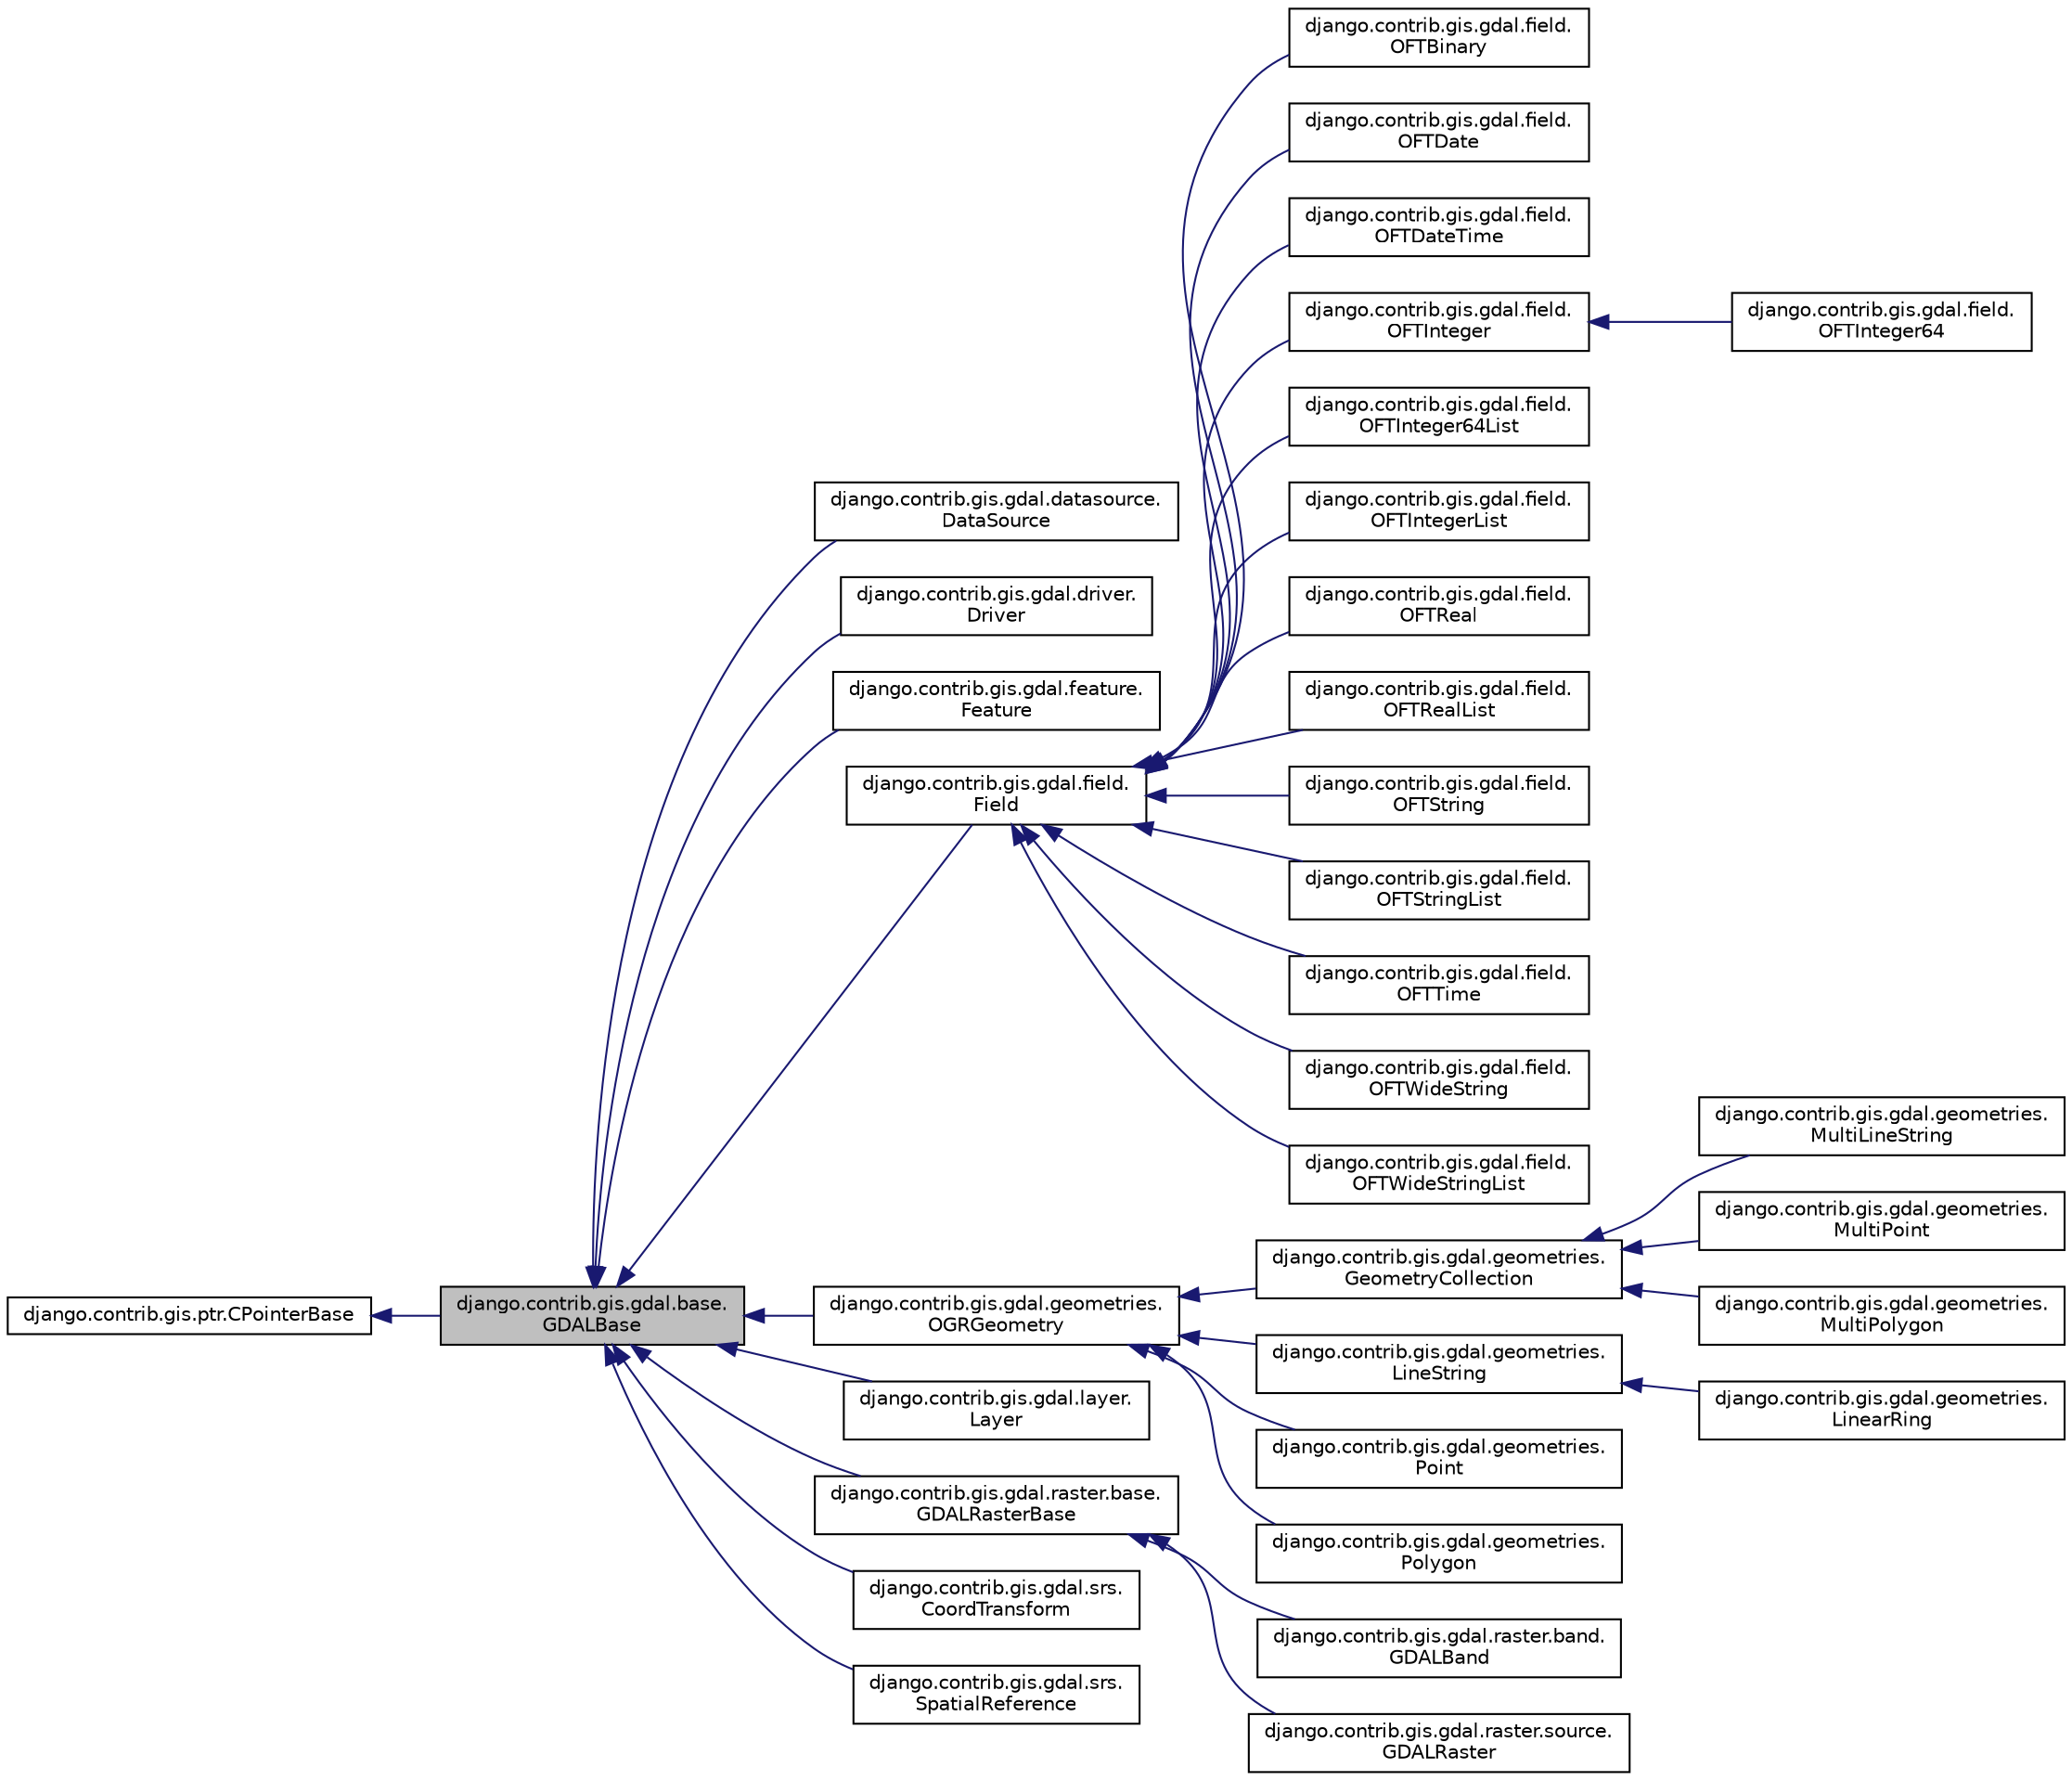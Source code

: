 digraph "django.contrib.gis.gdal.base.GDALBase"
{
 // LATEX_PDF_SIZE
  edge [fontname="Helvetica",fontsize="10",labelfontname="Helvetica",labelfontsize="10"];
  node [fontname="Helvetica",fontsize="10",shape=record];
  rankdir="LR";
  Node1 [label="django.contrib.gis.gdal.base.\lGDALBase",height=0.2,width=0.4,color="black", fillcolor="grey75", style="filled", fontcolor="black",tooltip=" "];
  Node2 -> Node1 [dir="back",color="midnightblue",fontsize="10",style="solid",fontname="Helvetica"];
  Node2 [label="django.contrib.gis.ptr.CPointerBase",height=0.2,width=0.4,color="black", fillcolor="white", style="filled",URL="$da/dc5/classdjango_1_1contrib_1_1gis_1_1ptr_1_1_c_pointer_base.html",tooltip=" "];
  Node1 -> Node3 [dir="back",color="midnightblue",fontsize="10",style="solid",fontname="Helvetica"];
  Node3 [label="django.contrib.gis.gdal.datasource.\lDataSource",height=0.2,width=0.4,color="black", fillcolor="white", style="filled",URL="$db/d7b/classdjango_1_1contrib_1_1gis_1_1gdal_1_1datasource_1_1_data_source.html",tooltip=" "];
  Node1 -> Node4 [dir="back",color="midnightblue",fontsize="10",style="solid",fontname="Helvetica"];
  Node4 [label="django.contrib.gis.gdal.driver.\lDriver",height=0.2,width=0.4,color="black", fillcolor="white", style="filled",URL="$d5/df2/classdjango_1_1contrib_1_1gis_1_1gdal_1_1driver_1_1_driver.html",tooltip=" "];
  Node1 -> Node5 [dir="back",color="midnightblue",fontsize="10",style="solid",fontname="Helvetica"];
  Node5 [label="django.contrib.gis.gdal.feature.\lFeature",height=0.2,width=0.4,color="black", fillcolor="white", style="filled",URL="$db/d34/classdjango_1_1contrib_1_1gis_1_1gdal_1_1feature_1_1_feature.html",tooltip=" "];
  Node1 -> Node6 [dir="back",color="midnightblue",fontsize="10",style="solid",fontname="Helvetica"];
  Node6 [label="django.contrib.gis.gdal.field.\lField",height=0.2,width=0.4,color="black", fillcolor="white", style="filled",URL="$d8/d65/classdjango_1_1contrib_1_1gis_1_1gdal_1_1field_1_1_field.html",tooltip=" "];
  Node6 -> Node7 [dir="back",color="midnightblue",fontsize="10",style="solid",fontname="Helvetica"];
  Node7 [label="django.contrib.gis.gdal.field.\lOFTBinary",height=0.2,width=0.4,color="black", fillcolor="white", style="filled",URL="$dd/d7d/classdjango_1_1contrib_1_1gis_1_1gdal_1_1field_1_1_o_f_t_binary.html",tooltip=" "];
  Node6 -> Node8 [dir="back",color="midnightblue",fontsize="10",style="solid",fontname="Helvetica"];
  Node8 [label="django.contrib.gis.gdal.field.\lOFTDate",height=0.2,width=0.4,color="black", fillcolor="white", style="filled",URL="$db/dd9/classdjango_1_1contrib_1_1gis_1_1gdal_1_1field_1_1_o_f_t_date.html",tooltip=" "];
  Node6 -> Node9 [dir="back",color="midnightblue",fontsize="10",style="solid",fontname="Helvetica"];
  Node9 [label="django.contrib.gis.gdal.field.\lOFTDateTime",height=0.2,width=0.4,color="black", fillcolor="white", style="filled",URL="$d7/dca/classdjango_1_1contrib_1_1gis_1_1gdal_1_1field_1_1_o_f_t_date_time.html",tooltip=" "];
  Node6 -> Node10 [dir="back",color="midnightblue",fontsize="10",style="solid",fontname="Helvetica"];
  Node10 [label="django.contrib.gis.gdal.field.\lOFTInteger",height=0.2,width=0.4,color="black", fillcolor="white", style="filled",URL="$d9/d05/classdjango_1_1contrib_1_1gis_1_1gdal_1_1field_1_1_o_f_t_integer.html",tooltip=" "];
  Node10 -> Node11 [dir="back",color="midnightblue",fontsize="10",style="solid",fontname="Helvetica"];
  Node11 [label="django.contrib.gis.gdal.field.\lOFTInteger64",height=0.2,width=0.4,color="black", fillcolor="white", style="filled",URL="$d8/d1f/classdjango_1_1contrib_1_1gis_1_1gdal_1_1field_1_1_o_f_t_integer64.html",tooltip=" "];
  Node6 -> Node12 [dir="back",color="midnightblue",fontsize="10",style="solid",fontname="Helvetica"];
  Node12 [label="django.contrib.gis.gdal.field.\lOFTInteger64List",height=0.2,width=0.4,color="black", fillcolor="white", style="filled",URL="$df/dac/classdjango_1_1contrib_1_1gis_1_1gdal_1_1field_1_1_o_f_t_integer64_list.html",tooltip=" "];
  Node6 -> Node13 [dir="back",color="midnightblue",fontsize="10",style="solid",fontname="Helvetica"];
  Node13 [label="django.contrib.gis.gdal.field.\lOFTIntegerList",height=0.2,width=0.4,color="black", fillcolor="white", style="filled",URL="$da/d2f/classdjango_1_1contrib_1_1gis_1_1gdal_1_1field_1_1_o_f_t_integer_list.html",tooltip=" "];
  Node6 -> Node14 [dir="back",color="midnightblue",fontsize="10",style="solid",fontname="Helvetica"];
  Node14 [label="django.contrib.gis.gdal.field.\lOFTReal",height=0.2,width=0.4,color="black", fillcolor="white", style="filled",URL="$d8/d01/classdjango_1_1contrib_1_1gis_1_1gdal_1_1field_1_1_o_f_t_real.html",tooltip=" "];
  Node6 -> Node15 [dir="back",color="midnightblue",fontsize="10",style="solid",fontname="Helvetica"];
  Node15 [label="django.contrib.gis.gdal.field.\lOFTRealList",height=0.2,width=0.4,color="black", fillcolor="white", style="filled",URL="$d5/dee/classdjango_1_1contrib_1_1gis_1_1gdal_1_1field_1_1_o_f_t_real_list.html",tooltip=" "];
  Node6 -> Node16 [dir="back",color="midnightblue",fontsize="10",style="solid",fontname="Helvetica"];
  Node16 [label="django.contrib.gis.gdal.field.\lOFTString",height=0.2,width=0.4,color="black", fillcolor="white", style="filled",URL="$d3/dfb/classdjango_1_1contrib_1_1gis_1_1gdal_1_1field_1_1_o_f_t_string.html",tooltip=" "];
  Node6 -> Node17 [dir="back",color="midnightblue",fontsize="10",style="solid",fontname="Helvetica"];
  Node17 [label="django.contrib.gis.gdal.field.\lOFTStringList",height=0.2,width=0.4,color="black", fillcolor="white", style="filled",URL="$d1/dde/classdjango_1_1contrib_1_1gis_1_1gdal_1_1field_1_1_o_f_t_string_list.html",tooltip=" "];
  Node6 -> Node18 [dir="back",color="midnightblue",fontsize="10",style="solid",fontname="Helvetica"];
  Node18 [label="django.contrib.gis.gdal.field.\lOFTTime",height=0.2,width=0.4,color="black", fillcolor="white", style="filled",URL="$df/d6a/classdjango_1_1contrib_1_1gis_1_1gdal_1_1field_1_1_o_f_t_time.html",tooltip=" "];
  Node6 -> Node19 [dir="back",color="midnightblue",fontsize="10",style="solid",fontname="Helvetica"];
  Node19 [label="django.contrib.gis.gdal.field.\lOFTWideString",height=0.2,width=0.4,color="black", fillcolor="white", style="filled",URL="$d4/d91/classdjango_1_1contrib_1_1gis_1_1gdal_1_1field_1_1_o_f_t_wide_string.html",tooltip=" "];
  Node6 -> Node20 [dir="back",color="midnightblue",fontsize="10",style="solid",fontname="Helvetica"];
  Node20 [label="django.contrib.gis.gdal.field.\lOFTWideStringList",height=0.2,width=0.4,color="black", fillcolor="white", style="filled",URL="$d3/dd4/classdjango_1_1contrib_1_1gis_1_1gdal_1_1field_1_1_o_f_t_wide_string_list.html",tooltip=" "];
  Node1 -> Node21 [dir="back",color="midnightblue",fontsize="10",style="solid",fontname="Helvetica"];
  Node21 [label="django.contrib.gis.gdal.geometries.\lOGRGeometry",height=0.2,width=0.4,color="black", fillcolor="white", style="filled",URL="$dd/d78/classdjango_1_1contrib_1_1gis_1_1gdal_1_1geometries_1_1_o_g_r_geometry.html",tooltip=" "];
  Node21 -> Node22 [dir="back",color="midnightblue",fontsize="10",style="solid",fontname="Helvetica"];
  Node22 [label="django.contrib.gis.gdal.geometries.\lGeometryCollection",height=0.2,width=0.4,color="black", fillcolor="white", style="filled",URL="$d3/d4a/classdjango_1_1contrib_1_1gis_1_1gdal_1_1geometries_1_1_geometry_collection.html",tooltip=" "];
  Node22 -> Node23 [dir="back",color="midnightblue",fontsize="10",style="solid",fontname="Helvetica"];
  Node23 [label="django.contrib.gis.gdal.geometries.\lMultiLineString",height=0.2,width=0.4,color="black", fillcolor="white", style="filled",URL="$d8/dc7/classdjango_1_1contrib_1_1gis_1_1gdal_1_1geometries_1_1_multi_line_string.html",tooltip=" "];
  Node22 -> Node24 [dir="back",color="midnightblue",fontsize="10",style="solid",fontname="Helvetica"];
  Node24 [label="django.contrib.gis.gdal.geometries.\lMultiPoint",height=0.2,width=0.4,color="black", fillcolor="white", style="filled",URL="$d1/d74/classdjango_1_1contrib_1_1gis_1_1gdal_1_1geometries_1_1_multi_point.html",tooltip=" "];
  Node22 -> Node25 [dir="back",color="midnightblue",fontsize="10",style="solid",fontname="Helvetica"];
  Node25 [label="django.contrib.gis.gdal.geometries.\lMultiPolygon",height=0.2,width=0.4,color="black", fillcolor="white", style="filled",URL="$d5/d37/classdjango_1_1contrib_1_1gis_1_1gdal_1_1geometries_1_1_multi_polygon.html",tooltip=" "];
  Node21 -> Node26 [dir="back",color="midnightblue",fontsize="10",style="solid",fontname="Helvetica"];
  Node26 [label="django.contrib.gis.gdal.geometries.\lLineString",height=0.2,width=0.4,color="black", fillcolor="white", style="filled",URL="$d9/d27/classdjango_1_1contrib_1_1gis_1_1gdal_1_1geometries_1_1_line_string.html",tooltip=" "];
  Node26 -> Node27 [dir="back",color="midnightblue",fontsize="10",style="solid",fontname="Helvetica"];
  Node27 [label="django.contrib.gis.gdal.geometries.\lLinearRing",height=0.2,width=0.4,color="black", fillcolor="white", style="filled",URL="$dc/dac/classdjango_1_1contrib_1_1gis_1_1gdal_1_1geometries_1_1_linear_ring.html",tooltip=" "];
  Node21 -> Node28 [dir="back",color="midnightblue",fontsize="10",style="solid",fontname="Helvetica"];
  Node28 [label="django.contrib.gis.gdal.geometries.\lPoint",height=0.2,width=0.4,color="black", fillcolor="white", style="filled",URL="$da/dc8/classdjango_1_1contrib_1_1gis_1_1gdal_1_1geometries_1_1_point.html",tooltip=" "];
  Node21 -> Node29 [dir="back",color="midnightblue",fontsize="10",style="solid",fontname="Helvetica"];
  Node29 [label="django.contrib.gis.gdal.geometries.\lPolygon",height=0.2,width=0.4,color="black", fillcolor="white", style="filled",URL="$d7/da5/classdjango_1_1contrib_1_1gis_1_1gdal_1_1geometries_1_1_polygon.html",tooltip=" "];
  Node1 -> Node30 [dir="back",color="midnightblue",fontsize="10",style="solid",fontname="Helvetica"];
  Node30 [label="django.contrib.gis.gdal.layer.\lLayer",height=0.2,width=0.4,color="black", fillcolor="white", style="filled",URL="$d9/d84/classdjango_1_1contrib_1_1gis_1_1gdal_1_1layer_1_1_layer.html",tooltip=" "];
  Node1 -> Node31 [dir="back",color="midnightblue",fontsize="10",style="solid",fontname="Helvetica"];
  Node31 [label="django.contrib.gis.gdal.raster.base.\lGDALRasterBase",height=0.2,width=0.4,color="black", fillcolor="white", style="filled",URL="$d9/dee/classdjango_1_1contrib_1_1gis_1_1gdal_1_1raster_1_1base_1_1_g_d_a_l_raster_base.html",tooltip=" "];
  Node31 -> Node32 [dir="back",color="midnightblue",fontsize="10",style="solid",fontname="Helvetica"];
  Node32 [label="django.contrib.gis.gdal.raster.band.\lGDALBand",height=0.2,width=0.4,color="black", fillcolor="white", style="filled",URL="$d5/d4d/classdjango_1_1contrib_1_1gis_1_1gdal_1_1raster_1_1band_1_1_g_d_a_l_band.html",tooltip=" "];
  Node31 -> Node33 [dir="back",color="midnightblue",fontsize="10",style="solid",fontname="Helvetica"];
  Node33 [label="django.contrib.gis.gdal.raster.source.\lGDALRaster",height=0.2,width=0.4,color="black", fillcolor="white", style="filled",URL="$db/dff/classdjango_1_1contrib_1_1gis_1_1gdal_1_1raster_1_1source_1_1_g_d_a_l_raster.html",tooltip=" "];
  Node1 -> Node34 [dir="back",color="midnightblue",fontsize="10",style="solid",fontname="Helvetica"];
  Node34 [label="django.contrib.gis.gdal.srs.\lCoordTransform",height=0.2,width=0.4,color="black", fillcolor="white", style="filled",URL="$d6/d7b/classdjango_1_1contrib_1_1gis_1_1gdal_1_1srs_1_1_coord_transform.html",tooltip=" "];
  Node1 -> Node35 [dir="back",color="midnightblue",fontsize="10",style="solid",fontname="Helvetica"];
  Node35 [label="django.contrib.gis.gdal.srs.\lSpatialReference",height=0.2,width=0.4,color="black", fillcolor="white", style="filled",URL="$d7/dda/classdjango_1_1contrib_1_1gis_1_1gdal_1_1srs_1_1_spatial_reference.html",tooltip=" "];
}
